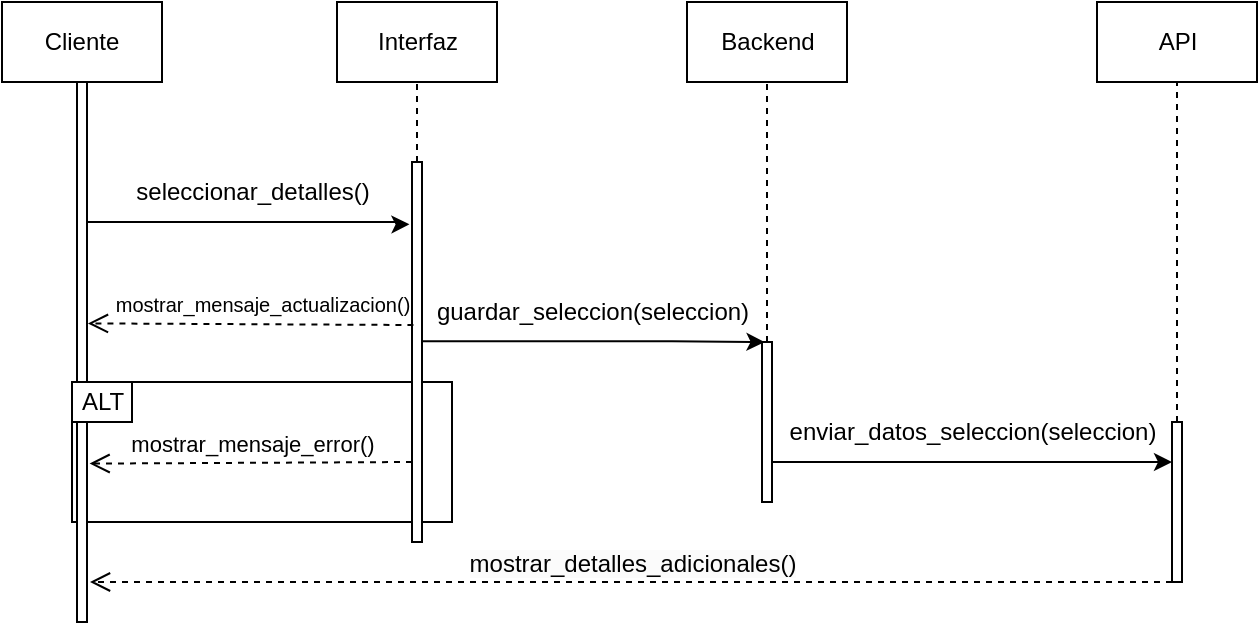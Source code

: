 <mxfile version="24.2.2" type="google">
  <diagram name="Page-1" id="2YBvvXClWsGukQMizWep">
    <mxGraphModel grid="1" page="1" gridSize="10" guides="1" tooltips="1" connect="1" arrows="1" fold="1" pageScale="1" pageWidth="850" pageHeight="1100" math="0" shadow="0">
      <root>
        <mxCell id="0" />
        <mxCell id="1" parent="0" />
        <mxCell id="WPj23KtYrqZpCVXmX1MX-1" value="" style="rounded=0;whiteSpace=wrap;html=1;" vertex="1" parent="1">
          <mxGeometry x="155" y="280" width="190" height="70" as="geometry" />
        </mxCell>
        <mxCell id="WPj23KtYrqZpCVXmX1MX-2" style="edgeStyle=orthogonalEdgeStyle;rounded=0;orthogonalLoop=1;jettySize=auto;html=1;exitX=0.031;exitY=0.333;exitDx=0;exitDy=0;exitPerimeter=0;entryX=-0.255;entryY=0.164;entryDx=0;entryDy=0;entryPerimeter=0;" edge="1" parent="1" target="WPj23KtYrqZpCVXmX1MX-8">
          <mxGeometry relative="1" as="geometry">
            <mxPoint x="157.495" y="200.0" as="sourcePoint" />
            <mxPoint x="309.84" y="200.09" as="targetPoint" />
            <Array as="points">
              <mxPoint x="320" y="200" />
              <mxPoint x="320" y="201" />
            </Array>
          </mxGeometry>
        </mxCell>
        <mxCell id="WPj23KtYrqZpCVXmX1MX-3" style="edgeStyle=orthogonalEdgeStyle;rounded=0;orthogonalLoop=1;jettySize=auto;html=1;exitX=1;exitY=0.5;exitDx=0;exitDy=0;entryX=0.25;entryY=0;entryDx=0;entryDy=0;" edge="1" parent="1" target="WPj23KtYrqZpCVXmX1MX-9">
          <mxGeometry relative="1" as="geometry">
            <mxPoint x="330" y="259.58" as="sourcePoint" />
            <mxPoint x="420" y="259.58" as="targetPoint" />
            <Array as="points">
              <mxPoint x="455" y="260" />
              <mxPoint x="455" y="260" />
            </Array>
          </mxGeometry>
        </mxCell>
        <mxCell id="WPj23KtYrqZpCVXmX1MX-4" style="edgeStyle=orthogonalEdgeStyle;rounded=0;orthogonalLoop=1;jettySize=auto;html=1;entryX=0;entryY=0.25;entryDx=0;entryDy=0;exitX=1;exitY=0.75;exitDx=0;exitDy=0;" edge="1" parent="1" source="WPj23KtYrqZpCVXmX1MX-9" target="WPj23KtYrqZpCVXmX1MX-10">
          <mxGeometry relative="1" as="geometry">
            <mxPoint x="755" y="220" as="targetPoint" />
            <mxPoint x="735" y="220" as="sourcePoint" />
          </mxGeometry>
        </mxCell>
        <mxCell id="WPj23KtYrqZpCVXmX1MX-5" value="seleccionar_detalles()" style="text;html=1;align=center;verticalAlign=middle;resizable=0;points=[];autosize=1;strokeColor=none;fillColor=none;rotation=0;" vertex="1" parent="1">
          <mxGeometry x="175" y="170" width="140" height="30" as="geometry" />
        </mxCell>
        <mxCell id="WPj23KtYrqZpCVXmX1MX-6" value="guardar_seleccion(seleccion)" style="text;html=1;align=center;verticalAlign=middle;resizable=0;points=[];autosize=1;strokeColor=none;fillColor=none;rotation=0;" vertex="1" parent="1">
          <mxGeometry x="325" y="230" width="180" height="30" as="geometry" />
        </mxCell>
        <mxCell id="WPj23KtYrqZpCVXmX1MX-7" value="enviar_datos_seleccion(seleccion)" style="text;html=1;align=center;verticalAlign=middle;resizable=0;points=[];autosize=1;strokeColor=none;fillColor=none;rotation=0;" vertex="1" parent="1">
          <mxGeometry x="500" y="290" width="210" height="30" as="geometry" />
        </mxCell>
        <mxCell id="WPj23KtYrqZpCVXmX1MX-8" value="" style="rounded=0;whiteSpace=wrap;html=1;" vertex="1" parent="1">
          <mxGeometry x="325" y="170" width="5" height="190" as="geometry" />
        </mxCell>
        <mxCell id="WPj23KtYrqZpCVXmX1MX-9" value="" style="rounded=0;whiteSpace=wrap;html=1;" vertex="1" parent="1">
          <mxGeometry x="500" y="260" width="5" height="80" as="geometry" />
        </mxCell>
        <mxCell id="WPj23KtYrqZpCVXmX1MX-10" value="" style="rounded=0;whiteSpace=wrap;html=1;" vertex="1" parent="1">
          <mxGeometry x="705" y="300" width="5" height="80" as="geometry" />
        </mxCell>
        <mxCell id="WPj23KtYrqZpCVXmX1MX-11" value="" style="endArrow=none;dashed=1;html=1;rounded=0;exitX=0.5;exitY=0;exitDx=0;exitDy=0;entryX=0.5;entryY=1;entryDx=0;entryDy=0;" edge="1" parent="1" source="WPj23KtYrqZpCVXmX1MX-10" target="WPj23KtYrqZpCVXmX1MX-32">
          <mxGeometry width="50" height="50" relative="1" as="geometry">
            <mxPoint x="649" y="300" as="sourcePoint" />
            <mxPoint x="705" y="143" as="targetPoint" />
          </mxGeometry>
        </mxCell>
        <mxCell id="WPj23KtYrqZpCVXmX1MX-12" value="" style="endArrow=none;dashed=1;html=1;rounded=0;exitX=0.5;exitY=0;exitDx=0;exitDy=0;entryX=0.5;entryY=1;entryDx=0;entryDy=0;" edge="1" parent="1" source="WPj23KtYrqZpCVXmX1MX-9" target="WPj23KtYrqZpCVXmX1MX-31">
          <mxGeometry width="50" height="50" relative="1" as="geometry">
            <mxPoint x="455" y="190" as="sourcePoint" />
            <mxPoint x="503" y="140" as="targetPoint" />
          </mxGeometry>
        </mxCell>
        <mxCell id="WPj23KtYrqZpCVXmX1MX-15" value="mostrar_mensaje_error()" style="html=1;verticalAlign=bottom;endArrow=open;dashed=1;endSize=8;curved=0;rounded=0;entryX=0.76;entryY=0.61;entryDx=0;entryDy=0;entryPerimeter=0;" edge="1" parent="1">
          <mxGeometry relative="1" as="geometry">
            <mxPoint x="325" y="320" as="sourcePoint" />
            <mxPoint x="163.8" y="320.8" as="targetPoint" />
          </mxGeometry>
        </mxCell>
        <mxCell id="WPj23KtYrqZpCVXmX1MX-16" value="&lt;span style=&quot;font-size: 12px; background-color: rgb(251, 251, 251);&quot;&gt;mostrar_detalles_adicionales()&lt;/span&gt;" style="html=1;verticalAlign=bottom;endArrow=open;dashed=1;endSize=8;curved=0;rounded=0;exitX=0;exitY=1;exitDx=0;exitDy=0;entryX=0.8;entryY=0.858;entryDx=0;entryDy=0;entryPerimeter=0;" edge="1" parent="1" source="WPj23KtYrqZpCVXmX1MX-10">
          <mxGeometry x="-0.001" relative="1" as="geometry">
            <mxPoint x="665" y="380" as="sourcePoint" />
            <mxPoint x="164" y="380" as="targetPoint" />
            <mxPoint as="offset" />
          </mxGeometry>
        </mxCell>
        <mxCell id="WPj23KtYrqZpCVXmX1MX-17" value="" style="rounded=0;whiteSpace=wrap;html=1;" vertex="1" parent="1">
          <mxGeometry x="157.5" y="130" width="5" height="270" as="geometry" />
        </mxCell>
        <mxCell id="WPj23KtYrqZpCVXmX1MX-13" value="" style="rounded=0;whiteSpace=wrap;html=1;" vertex="1" parent="1">
          <mxGeometry x="155" y="280" width="30" height="20" as="geometry" />
        </mxCell>
        <mxCell id="WPj23KtYrqZpCVXmX1MX-14" value="ALT" style="text;html=1;align=center;verticalAlign=middle;resizable=0;points=[];autosize=1;strokeColor=none;fillColor=none;" vertex="1" parent="1">
          <mxGeometry x="150" y="275" width="40" height="30" as="geometry" />
        </mxCell>
        <mxCell id="WPj23KtYrqZpCVXmX1MX-24" value="" style="endArrow=none;dashed=1;html=1;rounded=0;exitX=0.5;exitY=0;exitDx=0;exitDy=0;entryX=0.5;entryY=1;entryDx=0;entryDy=0;" edge="1" parent="1" source="WPj23KtYrqZpCVXmX1MX-8" target="WPj23KtYrqZpCVXmX1MX-30">
          <mxGeometry width="50" height="50" relative="1" as="geometry">
            <mxPoint x="280" y="180" as="sourcePoint" />
            <mxPoint x="327.5" y="138" as="targetPoint" />
          </mxGeometry>
        </mxCell>
        <mxCell id="WPj23KtYrqZpCVXmX1MX-25" value="mostrar_mensaje_actualizacion()" style="html=1;verticalAlign=bottom;endArrow=open;dashed=1;endSize=8;curved=0;rounded=0;entryX=1.094;entryY=0.447;entryDx=0;entryDy=0;entryPerimeter=0;startSize=6;fontSize=10;exitX=0.143;exitY=0.429;exitDx=0;exitDy=0;exitPerimeter=0;" edge="1" parent="1" source="WPj23KtYrqZpCVXmX1MX-8" target="WPj23KtYrqZpCVXmX1MX-17">
          <mxGeometry x="-0.07" y="-1" relative="1" as="geometry">
            <mxPoint x="320" y="251" as="sourcePoint" />
            <mxPoint x="240" y="250" as="targetPoint" />
            <mxPoint as="offset" />
          </mxGeometry>
        </mxCell>
        <mxCell id="WPj23KtYrqZpCVXmX1MX-28" value="Cliente" style="rounded=0;whiteSpace=wrap;html=1;" vertex="1" parent="1">
          <mxGeometry x="120" y="90" width="80" height="40" as="geometry" />
        </mxCell>
        <mxCell id="WPj23KtYrqZpCVXmX1MX-29" value="Cliente" style="rounded=0;whiteSpace=wrap;html=1;" vertex="1" parent="1">
          <mxGeometry x="120" y="90" width="80" height="40" as="geometry" />
        </mxCell>
        <mxCell id="WPj23KtYrqZpCVXmX1MX-30" value="Interfaz" style="rounded=0;whiteSpace=wrap;html=1;" vertex="1" parent="1">
          <mxGeometry x="287.5" y="90" width="80" height="40" as="geometry" />
        </mxCell>
        <mxCell id="WPj23KtYrqZpCVXmX1MX-31" value="Backend" style="rounded=0;whiteSpace=wrap;html=1;" vertex="1" parent="1">
          <mxGeometry x="462.5" y="90" width="80" height="40" as="geometry" />
        </mxCell>
        <mxCell id="WPj23KtYrqZpCVXmX1MX-32" value="API" style="rounded=0;whiteSpace=wrap;html=1;" vertex="1" parent="1">
          <mxGeometry x="667.5" y="90" width="80" height="40" as="geometry" />
        </mxCell>
      </root>
    </mxGraphModel>
  </diagram>
</mxfile>
